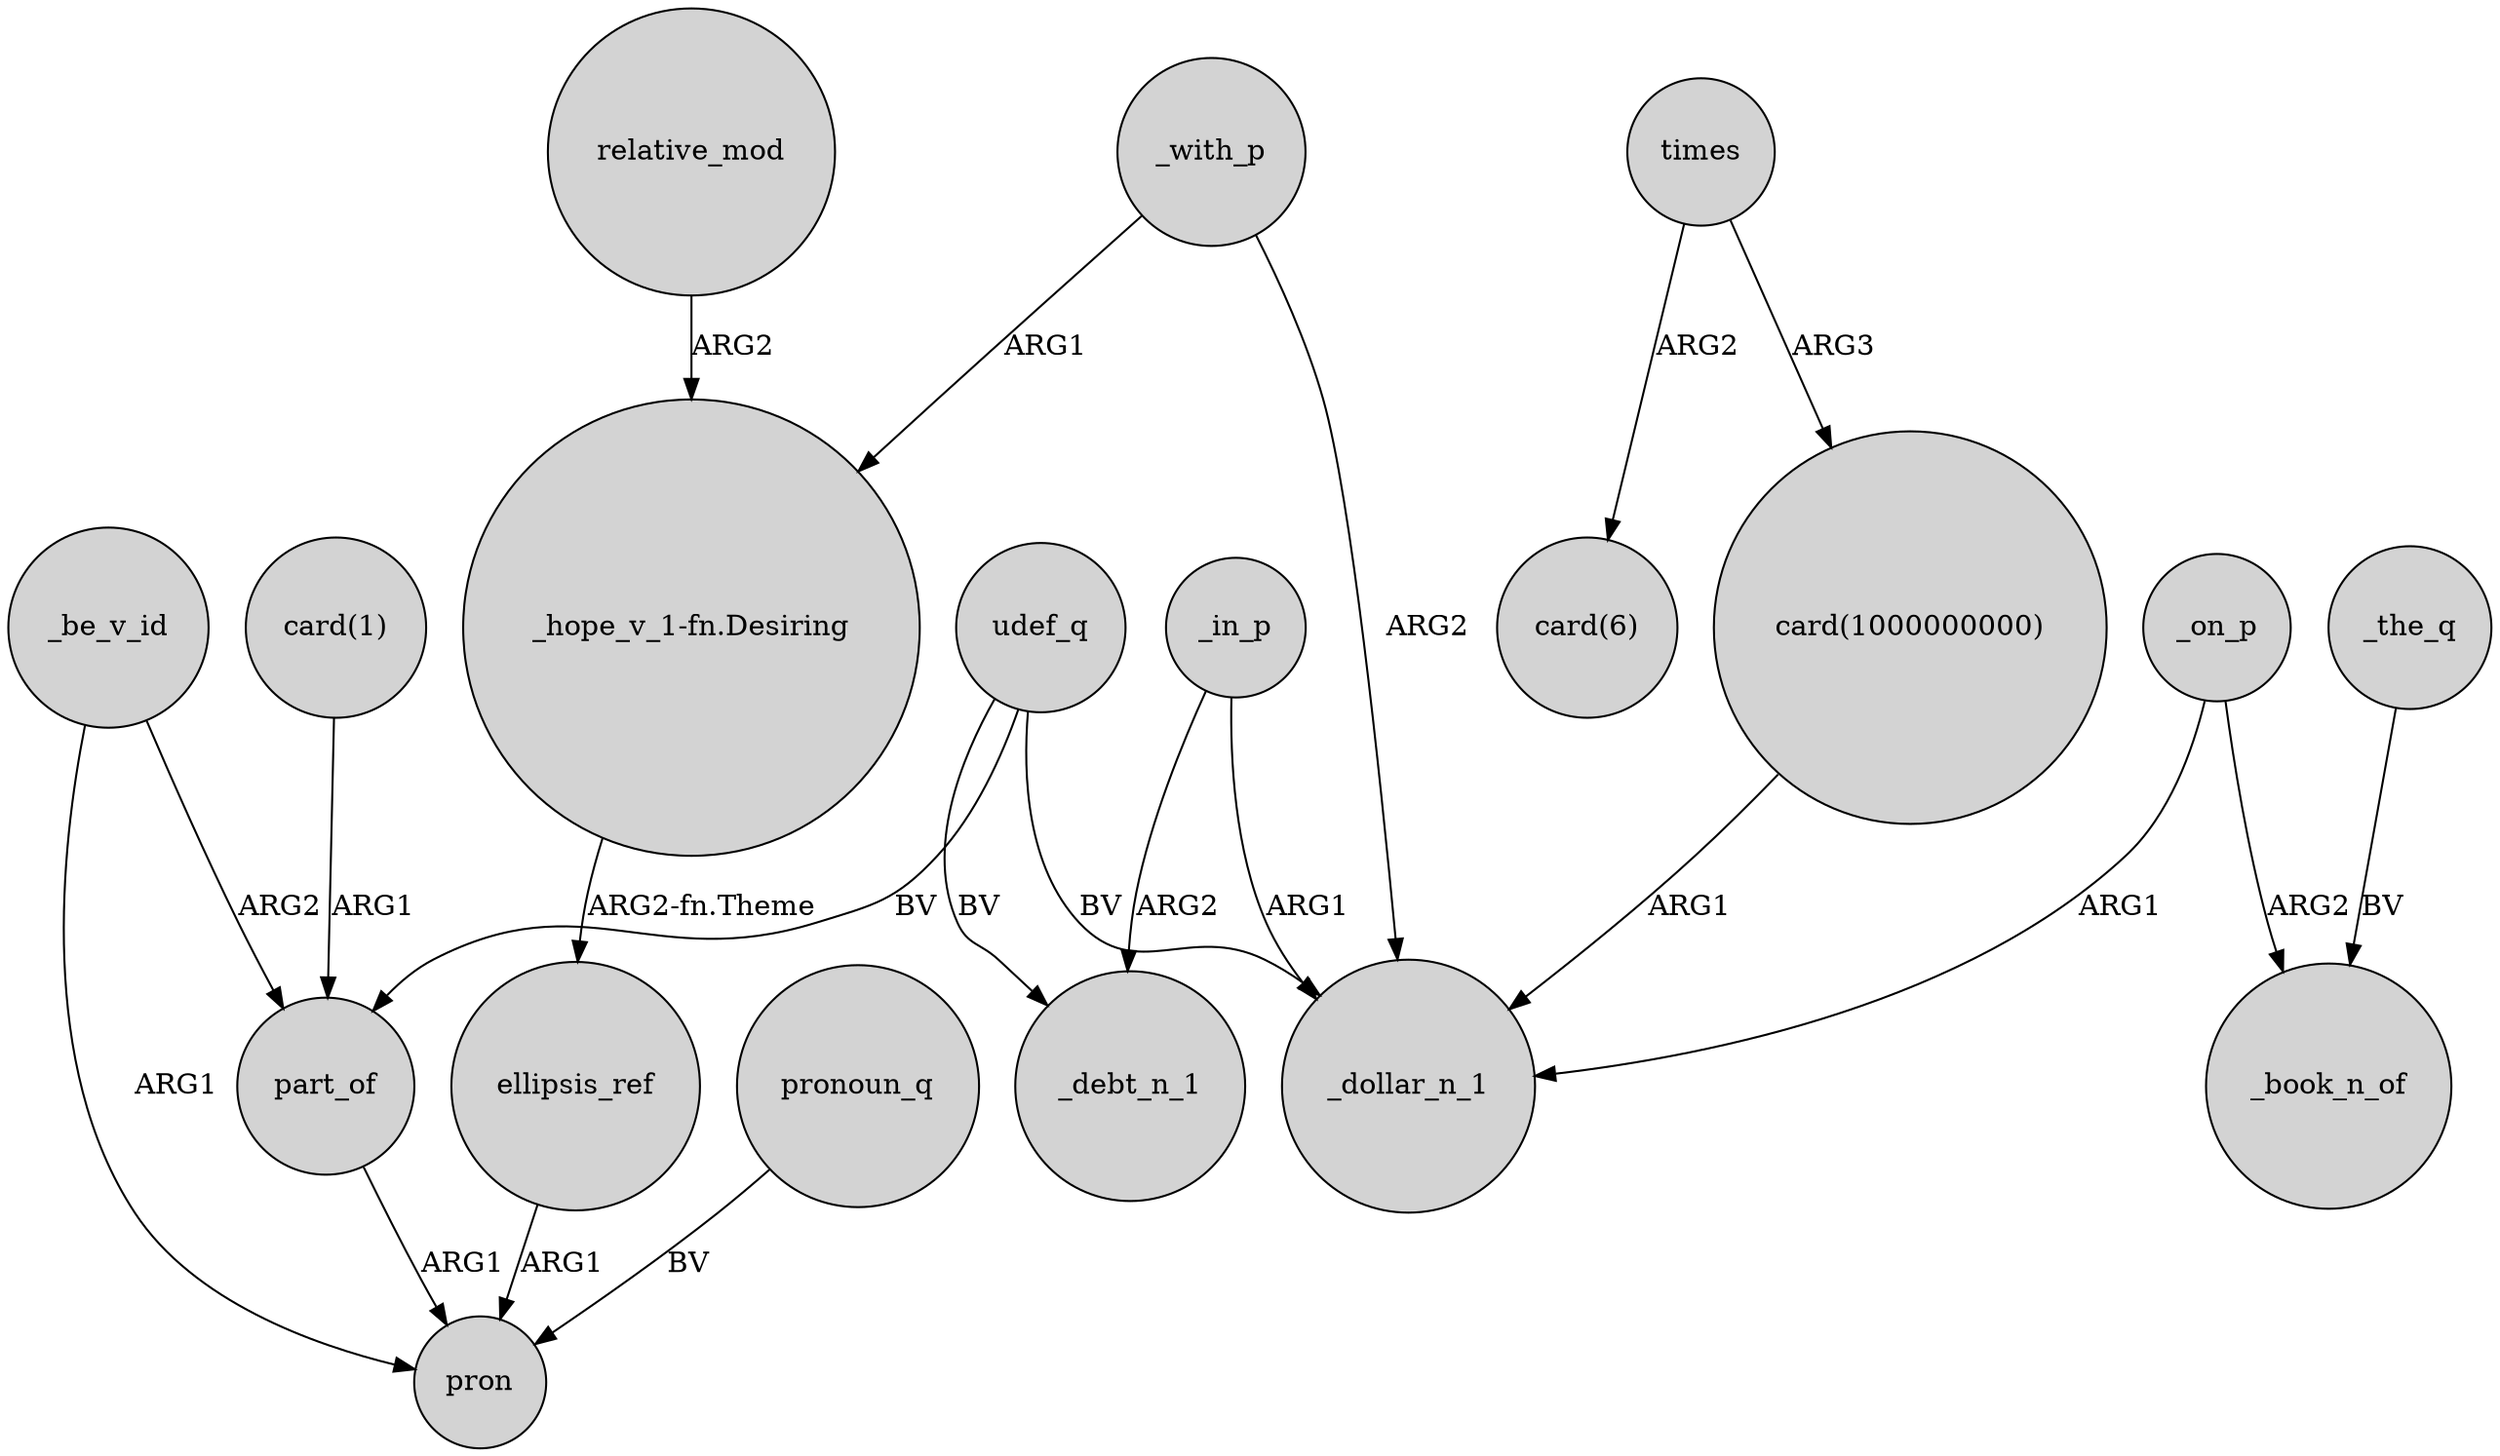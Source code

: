digraph {
	node [shape=circle style=filled]
	part_of -> pron [label=ARG1]
	udef_q -> part_of [label=BV]
	udef_q -> _debt_n_1 [label=BV]
	_on_p -> _dollar_n_1 [label=ARG1]
	ellipsis_ref -> pron [label=ARG1]
	times -> "card(6)" [label=ARG2]
	_the_q -> _book_n_of [label=BV]
	_be_v_id -> pron [label=ARG1]
	times -> "card(1000000000)" [label=ARG3]
	relative_mod -> "_hope_v_1-fn.Desiring" [label=ARG2]
	pronoun_q -> pron [label=BV]
	"card(1)" -> part_of [label=ARG1]
	"_hope_v_1-fn.Desiring" -> ellipsis_ref [label="ARG2-fn.Theme"]
	_with_p -> "_hope_v_1-fn.Desiring" [label=ARG1]
	_in_p -> _dollar_n_1 [label=ARG1]
	_on_p -> _book_n_of [label=ARG2]
	"card(1000000000)" -> _dollar_n_1 [label=ARG1]
	_in_p -> _debt_n_1 [label=ARG2]
	_be_v_id -> part_of [label=ARG2]
	udef_q -> _dollar_n_1 [label=BV]
	_with_p -> _dollar_n_1 [label=ARG2]
}
